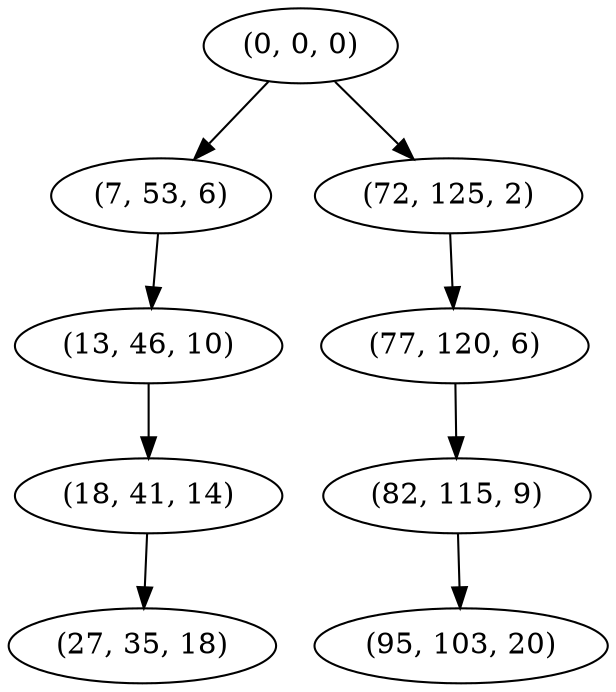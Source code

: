 digraph tree {
    "(0, 0, 0)";
    "(7, 53, 6)";
    "(13, 46, 10)";
    "(18, 41, 14)";
    "(27, 35, 18)";
    "(72, 125, 2)";
    "(77, 120, 6)";
    "(82, 115, 9)";
    "(95, 103, 20)";
    "(0, 0, 0)" -> "(7, 53, 6)";
    "(0, 0, 0)" -> "(72, 125, 2)";
    "(7, 53, 6)" -> "(13, 46, 10)";
    "(13, 46, 10)" -> "(18, 41, 14)";
    "(18, 41, 14)" -> "(27, 35, 18)";
    "(72, 125, 2)" -> "(77, 120, 6)";
    "(77, 120, 6)" -> "(82, 115, 9)";
    "(82, 115, 9)" -> "(95, 103, 20)";
}
